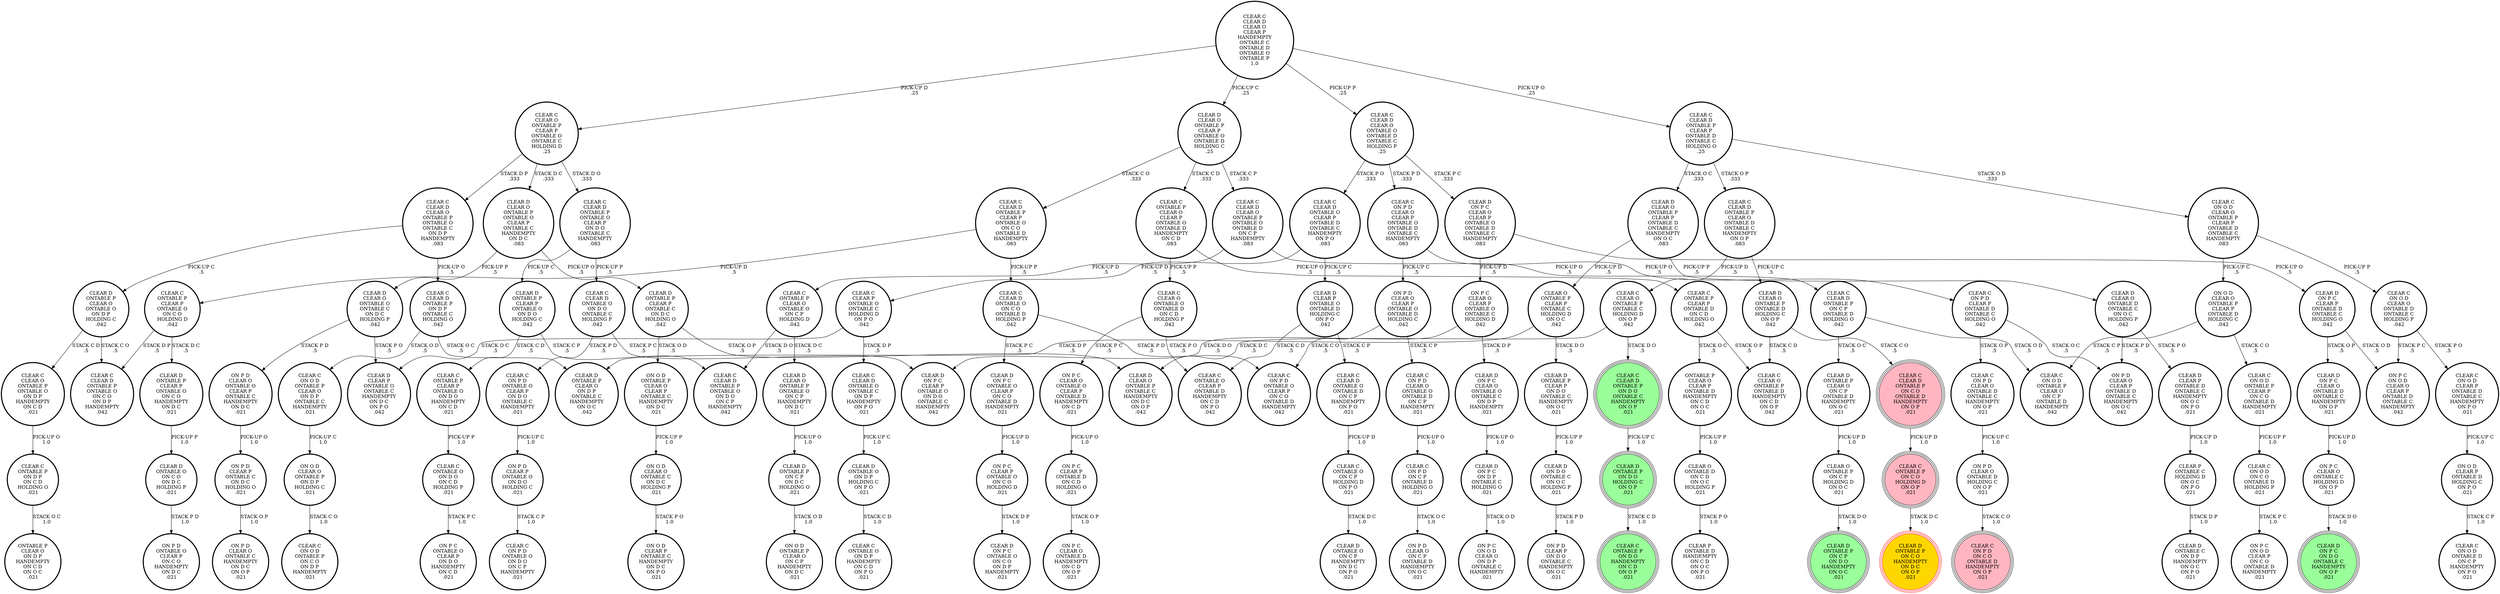 digraph {
"CLEAR C\nONTABLE P\nON D P\nON C D\nHOLDING O\n.021\n" -> "ONTABLE P\nCLEAR O\nON D P\nHANDEMPTY\nON C D\nON O C\n.021\n"[label="STACK O C\n1.0\n"];
"CLEAR O\nONTABLE D\nON C D\nON O C\nHOLDING P\n.021\n" -> "CLEAR P\nONTABLE D\nHANDEMPTY\nON C D\nON O C\nON P O\n.021\n"[label="STACK P O\n1.0\n"];
"CLEAR D\nONTABLE O\nON C O\nON D C\nHOLDING P\n.021\n" -> "ON P D\nONTABLE O\nCLEAR P\nON C O\nHANDEMPTY\nON D C\n.021\n"[label="STACK P D\n1.0\n"];
"CLEAR D\nONTABLE P\nCLEAR P\nONTABLE O\nON C O\nHANDEMPTY\nON D C\n.021\n" -> "CLEAR D\nONTABLE O\nON C O\nON D C\nHOLDING P\n.021\n"[label="PICK-UP P\n1.0\n"];
"CLEAR D\nONTABLE P\nON D O\nHOLDING C\nON O P\n.021\n" -> "CLEAR C\nONTABLE P\nON D O\nHANDEMPTY\nON C D\nON O P\n.021\n"[label="STACK C D\n1.0\n"];
"CLEAR D\nON D O\nONTABLE C\nON O C\nHOLDING P\n.021\n" -> "ON P D\nCLEAR P\nON D O\nONTABLE C\nHANDEMPTY\nON O C\n.021\n"[label="STACK P D\n1.0\n"];
"CLEAR C\nCLEAR D\nONTABLE P\nONTABLE O\nCLEAR P\nON D O\nONTABLE C\nHANDEMPTY\n.083\n" -> "CLEAR C\nCLEAR D\nONTABLE O\nON D O\nONTABLE C\nHOLDING P\n.042\n"[label="PICK-UP P\n.5\n"];
"CLEAR C\nCLEAR D\nONTABLE P\nONTABLE O\nCLEAR P\nON D O\nONTABLE C\nHANDEMPTY\n.083\n" -> "CLEAR D\nONTABLE P\nCLEAR P\nONTABLE O\nON D O\nHOLDING C\n.042\n"[label="PICK-UP C\n.5\n"];
"CLEAR C\nCLEAR D\nCLEAR O\nONTABLE P\nONTABLE O\nONTABLE C\nON D P\nHANDEMPTY\n.083\n" -> "CLEAR C\nCLEAR D\nONTABLE P\nON D P\nONTABLE C\nHOLDING O\n.042\n"[label="PICK-UP O\n.5\n"];
"CLEAR C\nCLEAR D\nCLEAR O\nONTABLE P\nONTABLE O\nONTABLE C\nON D P\nHANDEMPTY\n.083\n" -> "CLEAR D\nONTABLE P\nCLEAR O\nONTABLE O\nON D P\nHOLDING C\n.042\n"[label="PICK-UP C\n.5\n"];
"CLEAR O\nONTABLE P\nCLEAR P\nONTABLE C\nHOLDING D\nON O C\n.042\n" -> "CLEAR D\nONTABLE P\nCLEAR O\nON D P\nONTABLE C\nHANDEMPTY\nON O C\n.042\n"[label="STACK D P\n.5\n"];
"CLEAR O\nONTABLE P\nCLEAR P\nONTABLE C\nHOLDING D\nON O C\n.042\n" -> "CLEAR D\nONTABLE P\nCLEAR P\nON D O\nONTABLE C\nHANDEMPTY\nON O C\n.021\n"[label="STACK D O\n.5\n"];
"CLEAR C\nCLEAR D\nONTABLE P\nCLEAR O\nONTABLE D\nONTABLE C\nHANDEMPTY\nON O P\n.083\n" -> "CLEAR C\nCLEAR O\nONTABLE P\nONTABLE C\nHOLDING D\nON O P\n.042\n"[label="PICK-UP D\n.5\n"];
"CLEAR C\nCLEAR D\nONTABLE P\nCLEAR O\nONTABLE D\nONTABLE C\nHANDEMPTY\nON O P\n.083\n" -> "CLEAR D\nCLEAR O\nONTABLE P\nONTABLE D\nHOLDING C\nON O P\n.042\n"[label="PICK-UP C\n.5\n"];
"CLEAR C\nCLEAR D\nONTABLE O\nONTABLE C\nON D P\nHANDEMPTY\nON P O\n.021\n" -> "CLEAR D\nONTABLE O\nON D P\nHOLDING C\nON P O\n.021\n"[label="PICK-UP C\n1.0\n"];
"CLEAR C\nONTABLE O\nON C P\nHOLDING D\nON P O\n.021\n" -> "CLEAR D\nONTABLE O\nON C P\nHANDEMPTY\nON D C\nON P O\n.021\n"[label="STACK D C\n1.0\n"];
"CLEAR C\nCLEAR D\nCLEAR O\nONTABLE P\nONTABLE O\nONTABLE D\nON C P\nHANDEMPTY\n.083\n" -> "CLEAR C\nCLEAR D\nONTABLE P\nON C P\nONTABLE D\nHOLDING O\n.042\n"[label="PICK-UP O\n.5\n"];
"CLEAR C\nCLEAR D\nCLEAR O\nONTABLE P\nONTABLE O\nONTABLE D\nON C P\nHANDEMPTY\n.083\n" -> "CLEAR C\nONTABLE P\nCLEAR O\nONTABLE O\nON C P\nHOLDING D\n.042\n"[label="PICK-UP D\n.5\n"];
"CLEAR D\nCLEAR O\nONTABLE P\nCLEAR P\nONTABLE D\nONTABLE C\nHANDEMPTY\nON O C\n.083\n" -> "CLEAR D\nCLEAR O\nONTABLE D\nONTABLE C\nON O C\nHOLDING P\n.042\n"[label="PICK-UP P\n.5\n"];
"CLEAR D\nCLEAR O\nONTABLE P\nCLEAR P\nONTABLE D\nONTABLE C\nHANDEMPTY\nON O C\n.083\n" -> "CLEAR O\nONTABLE P\nCLEAR P\nONTABLE C\nHOLDING D\nON O C\n.042\n"[label="PICK-UP D\n.5\n"];
"CLEAR C\nON O D\nCLEAR P\nONTABLE D\nONTABLE C\nHANDEMPTY\nON P O\n.021\n" -> "ON O D\nCLEAR P\nONTABLE D\nHOLDING C\nON P O\n.021\n"[label="PICK-UP C\n1.0\n"];
"CLEAR D\nCLEAR O\nONTABLE P\nCLEAR P\nONTABLE O\nONTABLE D\nHOLDING C\n.25\n" -> "CLEAR C\nONTABLE P\nCLEAR O\nCLEAR P\nONTABLE O\nONTABLE D\nHANDEMPTY\nON C D\n.083\n"[label="STACK C D\n.333\n"];
"CLEAR D\nCLEAR O\nONTABLE P\nCLEAR P\nONTABLE O\nONTABLE D\nHOLDING C\n.25\n" -> "CLEAR C\nCLEAR D\nCLEAR O\nONTABLE P\nONTABLE O\nONTABLE D\nON C P\nHANDEMPTY\n.083\n"[label="STACK C P\n.333\n"];
"CLEAR D\nCLEAR O\nONTABLE P\nCLEAR P\nONTABLE O\nONTABLE D\nHOLDING C\n.25\n" -> "CLEAR C\nCLEAR D\nONTABLE P\nCLEAR P\nONTABLE O\nON C O\nONTABLE D\nHANDEMPTY\n.083\n"[label="STACK C O\n.333\n"];
"CLEAR C\nCLEAR O\nONTABLE P\nONTABLE O\nON D P\nHANDEMPTY\nON C D\n.021\n" -> "CLEAR C\nONTABLE P\nON D P\nON C D\nHOLDING O\n.021\n"[label="PICK-UP O\n1.0\n"];
"CLEAR C\nCLEAR D\nONTABLE P\nON C P\nONTABLE D\nHOLDING O\n.042\n" -> "CLEAR D\nONTABLE P\nCLEAR O\nON C P\nONTABLE D\nHANDEMPTY\nON O C\n.021\n"[label="STACK O C\n.5\n"];
"CLEAR C\nCLEAR D\nONTABLE P\nON C P\nONTABLE D\nHOLDING O\n.042\n" -> "CLEAR C\nON O D\nONTABLE P\nCLEAR O\nON C P\nONTABLE D\nHANDEMPTY\n.042\n"[label="STACK O D\n.5\n"];
"ON P C\nCLEAR P\nONTABLE D\nON C D\nHOLDING O\n.021\n" -> "ON P C\nCLEAR O\nONTABLE D\nHANDEMPTY\nON C D\nON O P\n.021\n"[label="STACK O P\n1.0\n"];
"ON P D\nCLEAR P\nONTABLE O\nON D O\nHOLDING C\n.021\n" -> "CLEAR C\nON P D\nONTABLE O\nON D O\nON C P\nHANDEMPTY\n.021\n"[label="STACK C P\n1.0\n"];
"CLEAR C\nCLEAR O\nONTABLE O\nONTABLE D\nON C D\nHOLDING P\n.042\n" -> "CLEAR C\nONTABLE O\nCLEAR P\nONTABLE D\nHANDEMPTY\nON C D\nON P O\n.042\n"[label="STACK P O\n.5\n"];
"CLEAR C\nCLEAR O\nONTABLE O\nONTABLE D\nON C D\nHOLDING P\n.042\n" -> "ON P C\nCLEAR O\nONTABLE O\nCLEAR P\nONTABLE D\nHANDEMPTY\nON C D\n.021\n"[label="STACK P C\n.5\n"];
"CLEAR C\nCLEAR D\nONTABLE P\nON C O\nONTABLE D\nHANDEMPTY\nON O P\n.021\n" -> "CLEAR C\nONTABLE P\nON C O\nHOLDING D\nON O P\n.021\n"[label="PICK-UP D\n1.0\n"];
"CLEAR C\nCLEAR D\nCLEAR O\nCLEAR P\nHANDEMPTY\nONTABLE C\nONTABLE D\nONTABLE O\nONTABLE P\n1.0\n" -> "CLEAR D\nCLEAR O\nONTABLE P\nCLEAR P\nONTABLE O\nONTABLE D\nHOLDING C\n.25\n"[label="PICK-UP C\n.25\n"];
"CLEAR C\nCLEAR D\nCLEAR O\nCLEAR P\nHANDEMPTY\nONTABLE C\nONTABLE D\nONTABLE O\nONTABLE P\n1.0\n" -> "CLEAR C\nCLEAR D\nCLEAR O\nONTABLE O\nONTABLE D\nONTABLE C\nHOLDING P\n.25\n"[label="PICK-UP P\n.25\n"];
"CLEAR C\nCLEAR D\nCLEAR O\nCLEAR P\nHANDEMPTY\nONTABLE C\nONTABLE D\nONTABLE O\nONTABLE P\n1.0\n" -> "CLEAR C\nCLEAR D\nONTABLE P\nCLEAR P\nONTABLE D\nONTABLE C\nHOLDING O\n.25\n"[label="PICK-UP O\n.25\n"];
"CLEAR C\nCLEAR D\nCLEAR O\nCLEAR P\nHANDEMPTY\nONTABLE C\nONTABLE D\nONTABLE O\nONTABLE P\n1.0\n" -> "CLEAR C\nCLEAR O\nONTABLE P\nCLEAR P\nONTABLE O\nONTABLE C\nHOLDING D\n.25\n"[label="PICK-UP D\n.25\n"];
"ONTABLE P\nCLEAR O\nCLEAR P\nONTABLE D\nHANDEMPTY\nON C D\nON O C\n.021\n" -> "CLEAR O\nONTABLE D\nON C D\nON O C\nHOLDING P\n.021\n"[label="PICK-UP P\n1.0\n"];
"CLEAR C\nON P D\nON C P\nONTABLE D\nHOLDING O\n.021\n" -> "ON P D\nCLEAR O\nON C P\nONTABLE D\nHANDEMPTY\nON O C\n.021\n"[label="STACK O C\n1.0\n"];
"ON P C\nCLEAR O\nCLEAR P\nONTABLE O\nONTABLE C\nHOLDING D\n.042\n" -> "CLEAR D\nON P C\nCLEAR O\nONTABLE O\nONTABLE C\nON D P\nHANDEMPTY\n.021\n"[label="STACK D P\n.5\n"];
"ON P C\nCLEAR O\nCLEAR P\nONTABLE O\nONTABLE C\nHOLDING D\n.042\n" -> "CLEAR D\nON P C\nCLEAR P\nONTABLE O\nON D O\nONTABLE C\nHANDEMPTY\n.042\n"[label="STACK D O\n.5\n"];
"CLEAR C\nCLEAR O\nONTABLE P\nONTABLE C\nHOLDING D\nON O P\n.042\n" -> "CLEAR D\nCLEAR O\nONTABLE P\nONTABLE C\nHANDEMPTY\nON D C\nON O P\n.042\n"[label="STACK D C\n.5\n"];
"CLEAR C\nCLEAR O\nONTABLE P\nONTABLE C\nHOLDING D\nON O P\n.042\n" -> "CLEAR C\nCLEAR D\nONTABLE P\nON D O\nONTABLE C\nHANDEMPTY\nON O P\n.021\n"[label="STACK D O\n.5\n"];
"CLEAR C\nCLEAR P\nONTABLE O\nONTABLE C\nHOLDING D\nON P O\n.042\n" -> "CLEAR D\nCLEAR P\nONTABLE O\nONTABLE C\nHANDEMPTY\nON D C\nON P O\n.042\n"[label="STACK D C\n.5\n"];
"CLEAR C\nCLEAR P\nONTABLE O\nONTABLE C\nHOLDING D\nON P O\n.042\n" -> "CLEAR C\nCLEAR D\nONTABLE O\nONTABLE C\nON D P\nHANDEMPTY\nON P O\n.021\n"[label="STACK D P\n.5\n"];
"CLEAR D\nON P C\nCLEAR O\nONTABLE O\nONTABLE C\nON D P\nHANDEMPTY\n.021\n" -> "CLEAR D\nON P C\nON D P\nONTABLE C\nHOLDING O\n.021\n"[label="PICK-UP O\n1.0\n"];
"CLEAR D\nON P C\nCLEAR O\nONTABLE D\nONTABLE C\nHANDEMPTY\nON O P\n.021\n" -> "ON P C\nCLEAR O\nONTABLE C\nHOLDING D\nON O P\n.021\n"[label="PICK-UP D\n1.0\n"];
"CLEAR D\nCLEAR O\nONTABLE D\nONTABLE C\nON O C\nHOLDING P\n.042\n" -> "ON P D\nCLEAR O\nCLEAR P\nONTABLE D\nONTABLE C\nHANDEMPTY\nON O C\n.042\n"[label="STACK P D\n.5\n"];
"CLEAR D\nCLEAR O\nONTABLE D\nONTABLE C\nON O C\nHOLDING P\n.042\n" -> "CLEAR D\nCLEAR P\nONTABLE D\nONTABLE C\nHANDEMPTY\nON O C\nON P O\n.021\n"[label="STACK P O\n.5\n"];
"CLEAR D\nCLEAR O\nONTABLE O\nONTABLE C\nON D C\nHOLDING P\n.042\n" -> "ON P D\nCLEAR O\nONTABLE O\nCLEAR P\nONTABLE C\nHANDEMPTY\nON D C\n.021\n"[label="STACK P D\n.5\n"];
"CLEAR D\nCLEAR O\nONTABLE O\nONTABLE C\nON D C\nHOLDING P\n.042\n" -> "CLEAR D\nCLEAR P\nONTABLE O\nONTABLE C\nHANDEMPTY\nON D C\nON P O\n.042\n"[label="STACK P O\n.5\n"];
"CLEAR D\nON P C\nCLEAR O\nCLEAR P\nONTABLE O\nONTABLE D\nONTABLE C\nHANDEMPTY\n.083\n" -> "ON P C\nCLEAR O\nCLEAR P\nONTABLE O\nONTABLE C\nHOLDING D\n.042\n"[label="PICK-UP D\n.5\n"];
"CLEAR D\nON P C\nCLEAR O\nCLEAR P\nONTABLE O\nONTABLE D\nONTABLE C\nHANDEMPTY\n.083\n" -> "CLEAR D\nON P C\nCLEAR P\nONTABLE D\nONTABLE C\nHOLDING O\n.042\n"[label="PICK-UP O\n.5\n"];
"CLEAR C\nCLEAR D\nONTABLE P\nON D P\nONTABLE C\nHOLDING O\n.042\n" -> "CLEAR C\nON O D\nONTABLE P\nCLEAR O\nON D P\nONTABLE C\nHANDEMPTY\n.021\n"[label="STACK O D\n.5\n"];
"CLEAR C\nCLEAR D\nONTABLE P\nON D P\nONTABLE C\nHOLDING O\n.042\n" -> "CLEAR D\nONTABLE P\nCLEAR O\nON D P\nONTABLE C\nHANDEMPTY\nON O C\n.042\n"[label="STACK O C\n.5\n"];
"CLEAR C\nON O D\nCLEAR O\nONTABLE P\nCLEAR P\nONTABLE D\nONTABLE C\nHANDEMPTY\n.083\n" -> "ON O D\nCLEAR O\nONTABLE P\nCLEAR P\nONTABLE D\nHOLDING C\n.042\n"[label="PICK-UP C\n.5\n"];
"CLEAR C\nON O D\nCLEAR O\nONTABLE P\nCLEAR P\nONTABLE D\nONTABLE C\nHANDEMPTY\n.083\n" -> "CLEAR C\nON O D\nCLEAR O\nONTABLE D\nONTABLE C\nHOLDING P\n.042\n"[label="PICK-UP P\n.5\n"];
"CLEAR C\nON O D\nON C O\nONTABLE D\nHOLDING P\n.021\n" -> "ON P C\nON O D\nCLEAR P\nON C O\nONTABLE D\nHANDEMPTY\n.021\n"[label="STACK P C\n1.0\n"];
"ON P D\nCLEAR O\nONTABLE O\nCLEAR P\nONTABLE C\nHANDEMPTY\nON D C\n.021\n" -> "ON P D\nCLEAR P\nONTABLE C\nON D C\nHOLDING O\n.021\n"[label="PICK-UP O\n1.0\n"];
"CLEAR D\nONTABLE P\nCLEAR P\nONTABLE C\nON D C\nHOLDING O\n.042\n" -> "ON O D\nONTABLE P\nCLEAR O\nCLEAR P\nONTABLE C\nHANDEMPTY\nON D C\n.021\n"[label="STACK O D\n.5\n"];
"CLEAR D\nONTABLE P\nCLEAR P\nONTABLE C\nON D C\nHOLDING O\n.042\n" -> "CLEAR D\nCLEAR O\nONTABLE P\nONTABLE C\nHANDEMPTY\nON D C\nON O P\n.042\n"[label="STACK O P\n.5\n"];
"CLEAR C\nCLEAR D\nONTABLE O\nCLEAR P\nONTABLE D\nONTABLE C\nHANDEMPTY\nON P O\n.083\n" -> "CLEAR C\nCLEAR P\nONTABLE O\nONTABLE C\nHOLDING D\nON P O\n.042\n"[label="PICK-UP D\n.5\n"];
"CLEAR C\nCLEAR D\nONTABLE O\nCLEAR P\nONTABLE D\nONTABLE C\nHANDEMPTY\nON P O\n.083\n" -> "CLEAR D\nCLEAR P\nONTABLE O\nONTABLE D\nHOLDING C\nON P O\n.042\n"[label="PICK-UP C\n.5\n"];
"CLEAR D\nONTABLE P\nCLEAR P\nON D O\nONTABLE C\nHANDEMPTY\nON O C\n.021\n" -> "CLEAR D\nON D O\nONTABLE C\nON O C\nHOLDING P\n.021\n"[label="PICK-UP P\n1.0\n"];
"CLEAR D\nONTABLE P\nCLEAR P\nONTABLE O\nON D O\nHOLDING C\n.042\n" -> "CLEAR C\nONTABLE P\nCLEAR P\nONTABLE O\nON D O\nHANDEMPTY\nON C D\n.021\n"[label="STACK C D\n.5\n"];
"CLEAR D\nONTABLE P\nCLEAR P\nONTABLE O\nON D O\nHOLDING C\n.042\n" -> "CLEAR C\nCLEAR D\nONTABLE P\nONTABLE O\nON D O\nON C P\nHANDEMPTY\n.042\n"[label="STACK C P\n.5\n"];
"ON P C\nCLEAR P\nONTABLE O\nON C O\nHOLDING D\n.021\n" -> "CLEAR D\nON P C\nONTABLE O\nON C O\nON D P\nHANDEMPTY\n.021\n"[label="STACK D P\n1.0\n"];
"CLEAR C\nON O D\nONTABLE P\nCLEAR P\nON C O\nONTABLE D\nHANDEMPTY\n.021\n" -> "CLEAR C\nON O D\nON C O\nONTABLE D\nHOLDING P\n.021\n"[label="PICK-UP P\n1.0\n"];
"CLEAR D\nONTABLE P\nON C P\nON D C\nHOLDING O\n.021\n" -> "ON O D\nONTABLE P\nCLEAR O\nON C P\nHANDEMPTY\nON D C\n.021\n"[label="STACK O D\n1.0\n"];
"CLEAR C\nCLEAR D\nONTABLE P\nON D O\nONTABLE C\nHANDEMPTY\nON O P\n.021\n" -> "CLEAR D\nONTABLE P\nON D O\nHOLDING C\nON O P\n.021\n"[label="PICK-UP C\n1.0\n"];
"CLEAR C\nONTABLE P\nON C O\nHOLDING D\nON O P\n.021\n" -> "CLEAR D\nONTABLE P\nON C O\nHANDEMPTY\nON D C\nON O P\n.021\n"[label="STACK D C\n1.0\n"];
"CLEAR D\nONTABLE O\nON D P\nHOLDING C\nON P O\n.021\n" -> "CLEAR C\nONTABLE O\nON D P\nHANDEMPTY\nON C D\nON P O\n.021\n"[label="STACK C D\n1.0\n"];
"ON P D\nCLEAR O\nCLEAR P\nONTABLE O\nONTABLE D\nHOLDING C\n.042\n" -> "CLEAR C\nON P D\nCLEAR O\nONTABLE O\nONTABLE D\nON C P\nHANDEMPTY\n.021\n"[label="STACK C P\n.5\n"];
"ON P D\nCLEAR O\nCLEAR P\nONTABLE O\nONTABLE D\nHOLDING C\n.042\n" -> "CLEAR C\nON P D\nONTABLE O\nCLEAR P\nON C O\nONTABLE D\nHANDEMPTY\n.042\n"[label="STACK C O\n.5\n"];
"CLEAR C\nCLEAR O\nONTABLE P\nCLEAR P\nONTABLE O\nONTABLE C\nHOLDING D\n.25\n" -> "CLEAR C\nCLEAR D\nCLEAR O\nONTABLE P\nONTABLE O\nONTABLE C\nON D P\nHANDEMPTY\n.083\n"[label="STACK D P\n.333\n"];
"CLEAR C\nCLEAR O\nONTABLE P\nCLEAR P\nONTABLE O\nONTABLE C\nHOLDING D\n.25\n" -> "CLEAR C\nCLEAR D\nONTABLE P\nONTABLE O\nCLEAR P\nON D O\nONTABLE C\nHANDEMPTY\n.083\n"[label="STACK D O\n.333\n"];
"CLEAR C\nCLEAR O\nONTABLE P\nCLEAR P\nONTABLE O\nONTABLE C\nHOLDING D\n.25\n" -> "CLEAR D\nCLEAR O\nONTABLE P\nONTABLE O\nCLEAR P\nONTABLE C\nHANDEMPTY\nON D C\n.083\n"[label="STACK D C\n.333\n"];
"CLEAR P\nONTABLE C\nHOLDING D\nON O C\nON P O\n.021\n" -> "CLEAR D\nONTABLE C\nON D P\nHANDEMPTY\nON O C\nON P O\n.021\n"[label="STACK D P\n1.0\n"];
"CLEAR C\nON P D\nCLEAR O\nCLEAR P\nONTABLE O\nONTABLE D\nONTABLE C\nHANDEMPTY\n.083\n" -> "CLEAR C\nON P D\nCLEAR P\nONTABLE D\nONTABLE C\nHOLDING O\n.042\n"[label="PICK-UP O\n.5\n"];
"CLEAR C\nON P D\nCLEAR O\nCLEAR P\nONTABLE O\nONTABLE D\nONTABLE C\nHANDEMPTY\n.083\n" -> "ON P D\nCLEAR O\nCLEAR P\nONTABLE O\nONTABLE D\nHOLDING C\n.042\n"[label="PICK-UP C\n.5\n"];
"CLEAR C\nCLEAR D\nONTABLE O\nON D O\nONTABLE C\nHOLDING P\n.042\n" -> "CLEAR C\nON P D\nONTABLE O\nCLEAR P\nON D O\nONTABLE C\nHANDEMPTY\n.021\n"[label="STACK P D\n.5\n"];
"CLEAR C\nCLEAR D\nONTABLE O\nON D O\nONTABLE C\nHOLDING P\n.042\n" -> "CLEAR D\nON P C\nCLEAR P\nONTABLE O\nON D O\nONTABLE C\nHANDEMPTY\n.042\n"[label="STACK P C\n.5\n"];
"CLEAR D\nONTABLE P\nCLEAR O\nONTABLE O\nON D P\nHOLDING C\n.042\n" -> "CLEAR C\nCLEAR O\nONTABLE P\nONTABLE O\nON D P\nHANDEMPTY\nON C D\n.021\n"[label="STACK C D\n.5\n"];
"CLEAR D\nONTABLE P\nCLEAR O\nONTABLE O\nON D P\nHOLDING C\n.042\n" -> "CLEAR C\nCLEAR D\nONTABLE P\nONTABLE O\nON C O\nON D P\nHANDEMPTY\n.042\n"[label="STACK C O\n.5\n"];
"ON O D\nONTABLE P\nCLEAR O\nCLEAR P\nONTABLE C\nHANDEMPTY\nON D C\n.021\n" -> "ON O D\nCLEAR O\nONTABLE C\nON D C\nHOLDING P\n.021\n"[label="PICK-UP P\n1.0\n"];
"CLEAR C\nON P D\nCLEAR O\nONTABLE O\nONTABLE D\nON C P\nHANDEMPTY\n.021\n" -> "CLEAR C\nON P D\nON C P\nONTABLE D\nHOLDING O\n.021\n"[label="PICK-UP O\n1.0\n"];
"CLEAR C\nONTABLE P\nCLEAR O\nCLEAR P\nONTABLE O\nONTABLE D\nHANDEMPTY\nON C D\n.083\n" -> "CLEAR C\nCLEAR O\nONTABLE O\nONTABLE D\nON C D\nHOLDING P\n.042\n"[label="PICK-UP P\n.5\n"];
"CLEAR C\nONTABLE P\nCLEAR O\nCLEAR P\nONTABLE O\nONTABLE D\nHANDEMPTY\nON C D\n.083\n" -> "CLEAR C\nONTABLE P\nCLEAR P\nONTABLE D\nON C D\nHOLDING O\n.042\n"[label="PICK-UP O\n.5\n"];
"ON O D\nCLEAR P\nONTABLE D\nHOLDING C\nON P O\n.021\n" -> "CLEAR C\nON O D\nONTABLE D\nON C P\nHANDEMPTY\nON P O\n.021\n"[label="STACK C P\n1.0\n"];
"CLEAR D\nON P C\nCLEAR P\nONTABLE D\nONTABLE C\nHOLDING O\n.042\n" -> "ON P C\nON O D\nCLEAR O\nCLEAR P\nONTABLE D\nONTABLE C\nHANDEMPTY\n.042\n"[label="STACK O D\n.5\n"];
"CLEAR D\nON P C\nCLEAR P\nONTABLE D\nONTABLE C\nHOLDING O\n.042\n" -> "CLEAR D\nON P C\nCLEAR O\nONTABLE D\nONTABLE C\nHANDEMPTY\nON O P\n.021\n"[label="STACK O P\n.5\n"];
"CLEAR C\nONTABLE P\nCLEAR P\nONTABLE O\nON C O\nHOLDING D\n.042\n" -> "CLEAR C\nCLEAR D\nONTABLE P\nONTABLE O\nON C O\nON D P\nHANDEMPTY\n.042\n"[label="STACK D P\n.5\n"];
"CLEAR C\nONTABLE P\nCLEAR P\nONTABLE O\nON C O\nHOLDING D\n.042\n" -> "CLEAR D\nONTABLE P\nCLEAR P\nONTABLE O\nON C O\nHANDEMPTY\nON D C\n.021\n"[label="STACK D C\n.5\n"];
"ON O D\nCLEAR O\nONTABLE P\nCLEAR P\nONTABLE D\nHOLDING C\n.042\n" -> "CLEAR C\nON O D\nONTABLE P\nCLEAR O\nON C P\nONTABLE D\nHANDEMPTY\n.042\n"[label="STACK C P\n.5\n"];
"ON O D\nCLEAR O\nONTABLE P\nCLEAR P\nONTABLE D\nHOLDING C\n.042\n" -> "CLEAR C\nON O D\nONTABLE P\nCLEAR P\nON C O\nONTABLE D\nHANDEMPTY\n.021\n"[label="STACK C O\n.5\n"];
"CLEAR C\nCLEAR D\nONTABLE O\nONTABLE D\nON C P\nHANDEMPTY\nON P O\n.021\n" -> "CLEAR C\nONTABLE O\nON C P\nHOLDING D\nON P O\n.021\n"[label="PICK-UP D\n1.0\n"];
"CLEAR C\nONTABLE P\nCLEAR P\nONTABLE D\nON C D\nHOLDING O\n.042\n" -> "ONTABLE P\nCLEAR O\nCLEAR P\nONTABLE D\nHANDEMPTY\nON C D\nON O C\n.021\n"[label="STACK O C\n.5\n"];
"CLEAR C\nONTABLE P\nCLEAR P\nONTABLE D\nON C D\nHOLDING O\n.042\n" -> "CLEAR C\nCLEAR O\nONTABLE P\nONTABLE D\nHANDEMPTY\nON C D\nON O P\n.042\n"[label="STACK O P\n.5\n"];
"CLEAR D\nCLEAR O\nONTABLE P\nONTABLE O\nON C P\nHANDEMPTY\nON D C\n.021\n" -> "CLEAR D\nONTABLE P\nON C P\nON D C\nHOLDING O\n.021\n"[label="PICK-UP O\n1.0\n"];
"CLEAR D\nCLEAR P\nONTABLE D\nONTABLE C\nHANDEMPTY\nON O C\nON P O\n.021\n" -> "CLEAR P\nONTABLE C\nHOLDING D\nON O C\nON P O\n.021\n"[label="PICK-UP D\n1.0\n"];
"CLEAR O\nONTABLE P\nON C P\nHOLDING D\nON O C\n.021\n" -> "CLEAR D\nONTABLE P\nON C P\nON D O\nHANDEMPTY\nON O C\n.021\n"[label="STACK D O\n1.0\n"];
"ON P C\nCLEAR O\nONTABLE C\nHOLDING D\nON O P\n.021\n" -> "CLEAR D\nON P C\nON D O\nONTABLE C\nHANDEMPTY\nON O P\n.021\n"[label="STACK D O\n1.0\n"];
"CLEAR C\nCLEAR D\nONTABLE P\nCLEAR P\nONTABLE O\nON C O\nONTABLE D\nHANDEMPTY\n.083\n" -> "CLEAR C\nCLEAR D\nONTABLE O\nON C O\nONTABLE D\nHOLDING P\n.042\n"[label="PICK-UP P\n.5\n"];
"CLEAR C\nCLEAR D\nONTABLE P\nCLEAR P\nONTABLE O\nON C O\nONTABLE D\nHANDEMPTY\n.083\n" -> "CLEAR C\nONTABLE P\nCLEAR P\nONTABLE O\nON C O\nHOLDING D\n.042\n"[label="PICK-UP D\n.5\n"];
"ON P D\nCLEAR O\nONTABLE D\nHOLDING C\nON O P\n.021\n" -> "CLEAR C\nON P D\nON C O\nONTABLE D\nHANDEMPTY\nON O P\n.021\n"[label="STACK C O\n1.0\n"];
"CLEAR C\nONTABLE P\nCLEAR O\nONTABLE O\nON C P\nHOLDING D\n.042\n" -> "CLEAR C\nCLEAR D\nONTABLE P\nONTABLE O\nON D O\nON C P\nHANDEMPTY\n.042\n"[label="STACK D O\n.5\n"];
"CLEAR C\nONTABLE P\nCLEAR O\nONTABLE O\nON C P\nHOLDING D\n.042\n" -> "CLEAR D\nCLEAR O\nONTABLE P\nONTABLE O\nON C P\nHANDEMPTY\nON D C\n.021\n"[label="STACK D C\n.5\n"];
"CLEAR C\nONTABLE O\nON D O\nON C D\nHOLDING P\n.021\n" -> "ON P C\nONTABLE O\nCLEAR P\nON D O\nHANDEMPTY\nON C D\n.021\n"[label="STACK P C\n1.0\n"];
"CLEAR D\nONTABLE P\nCLEAR O\nON C P\nONTABLE D\nHANDEMPTY\nON O C\n.021\n" -> "CLEAR O\nONTABLE P\nON C P\nHOLDING D\nON O C\n.021\n"[label="PICK-UP D\n1.0\n"];
"CLEAR C\nCLEAR D\nCLEAR O\nONTABLE O\nONTABLE D\nONTABLE C\nHOLDING P\n.25\n" -> "CLEAR C\nON P D\nCLEAR O\nCLEAR P\nONTABLE O\nONTABLE D\nONTABLE C\nHANDEMPTY\n.083\n"[label="STACK P D\n.333\n"];
"CLEAR C\nCLEAR D\nCLEAR O\nONTABLE O\nONTABLE D\nONTABLE C\nHOLDING P\n.25\n" -> "CLEAR D\nON P C\nCLEAR O\nCLEAR P\nONTABLE O\nONTABLE D\nONTABLE C\nHANDEMPTY\n.083\n"[label="STACK P C\n.333\n"];
"CLEAR C\nCLEAR D\nCLEAR O\nONTABLE O\nONTABLE D\nONTABLE C\nHOLDING P\n.25\n" -> "CLEAR C\nCLEAR D\nONTABLE O\nCLEAR P\nONTABLE D\nONTABLE C\nHANDEMPTY\nON P O\n.083\n"[label="STACK P O\n.333\n"];
"CLEAR C\nON O D\nONTABLE P\nCLEAR O\nON D P\nONTABLE C\nHANDEMPTY\n.021\n" -> "ON O D\nCLEAR O\nONTABLE P\nON D P\nHOLDING C\n.021\n"[label="PICK-UP C\n1.0\n"];
"ON O D\nCLEAR O\nONTABLE C\nON D C\nHOLDING P\n.021\n" -> "ON O D\nCLEAR P\nONTABLE C\nHANDEMPTY\nON D C\nON P O\n.021\n"[label="STACK P O\n1.0\n"];
"CLEAR C\nON O D\nCLEAR O\nONTABLE D\nONTABLE C\nHOLDING P\n.042\n" -> "CLEAR C\nON O D\nCLEAR P\nONTABLE D\nONTABLE C\nHANDEMPTY\nON P O\n.021\n"[label="STACK P O\n.5\n"];
"CLEAR C\nON O D\nCLEAR O\nONTABLE D\nONTABLE C\nHOLDING P\n.042\n" -> "ON P C\nON O D\nCLEAR O\nCLEAR P\nONTABLE D\nONTABLE C\nHANDEMPTY\n.042\n"[label="STACK P C\n.5\n"];
"CLEAR C\nONTABLE P\nCLEAR P\nONTABLE O\nON D O\nHANDEMPTY\nON C D\n.021\n" -> "CLEAR C\nONTABLE O\nON D O\nON C D\nHOLDING P\n.021\n"[label="PICK-UP P\n1.0\n"];
"CLEAR C\nON P D\nCLEAR P\nONTABLE D\nONTABLE C\nHOLDING O\n.042\n" -> "ON P D\nCLEAR O\nCLEAR P\nONTABLE D\nONTABLE C\nHANDEMPTY\nON O C\n.042\n"[label="STACK O C\n.5\n"];
"CLEAR C\nON P D\nCLEAR P\nONTABLE D\nONTABLE C\nHOLDING O\n.042\n" -> "CLEAR C\nON P D\nCLEAR O\nONTABLE D\nONTABLE C\nHANDEMPTY\nON O P\n.021\n"[label="STACK O P\n.5\n"];
"ON P D\nCLEAR P\nONTABLE C\nON D C\nHOLDING O\n.021\n" -> "ON P D\nCLEAR O\nONTABLE C\nHANDEMPTY\nON D C\nON O P\n.021\n"[label="STACK O P\n1.0\n"];
"CLEAR C\nON P D\nONTABLE O\nCLEAR P\nON D O\nONTABLE C\nHANDEMPTY\n.021\n" -> "ON P D\nCLEAR P\nONTABLE O\nON D O\nHOLDING C\n.021\n"[label="PICK-UP C\n1.0\n"];
"CLEAR C\nON P D\nCLEAR O\nONTABLE D\nONTABLE C\nHANDEMPTY\nON O P\n.021\n" -> "ON P D\nCLEAR O\nONTABLE D\nHOLDING C\nON O P\n.021\n"[label="PICK-UP C\n1.0\n"];
"CLEAR D\nON P C\nONTABLE O\nCLEAR P\nON C O\nONTABLE D\nHANDEMPTY\n.021\n" -> "ON P C\nCLEAR P\nONTABLE O\nON C O\nHOLDING D\n.021\n"[label="PICK-UP D\n1.0\n"];
"CLEAR D\nON P C\nON D P\nONTABLE C\nHOLDING O\n.021\n" -> "ON P C\nON O D\nCLEAR O\nON D P\nONTABLE C\nHANDEMPTY\n.021\n"[label="STACK O D\n1.0\n"];
"CLEAR C\nCLEAR D\nONTABLE O\nON C O\nONTABLE D\nHOLDING P\n.042\n" -> "CLEAR C\nON P D\nONTABLE O\nCLEAR P\nON C O\nONTABLE D\nHANDEMPTY\n.042\n"[label="STACK P D\n.5\n"];
"CLEAR C\nCLEAR D\nONTABLE O\nON C O\nONTABLE D\nHOLDING P\n.042\n" -> "CLEAR D\nON P C\nONTABLE O\nCLEAR P\nON C O\nONTABLE D\nHANDEMPTY\n.021\n"[label="STACK P C\n.5\n"];
"CLEAR D\nCLEAR O\nONTABLE P\nONTABLE O\nCLEAR P\nONTABLE C\nHANDEMPTY\nON D C\n.083\n" -> "CLEAR D\nCLEAR O\nONTABLE O\nONTABLE C\nON D C\nHOLDING P\n.042\n"[label="PICK-UP P\n.5\n"];
"CLEAR D\nCLEAR O\nONTABLE P\nONTABLE O\nCLEAR P\nONTABLE C\nHANDEMPTY\nON D C\n.083\n" -> "CLEAR D\nONTABLE P\nCLEAR P\nONTABLE C\nON D C\nHOLDING O\n.042\n"[label="PICK-UP O\n.5\n"];
"ON O D\nCLEAR O\nONTABLE P\nON D P\nHOLDING C\n.021\n" -> "CLEAR C\nON O D\nONTABLE P\nON C O\nON D P\nHANDEMPTY\n.021\n"[label="STACK C O\n1.0\n"];
"CLEAR C\nCLEAR D\nONTABLE P\nCLEAR P\nONTABLE D\nONTABLE C\nHOLDING O\n.25\n" -> "CLEAR C\nON O D\nCLEAR O\nONTABLE P\nCLEAR P\nONTABLE D\nONTABLE C\nHANDEMPTY\n.083\n"[label="STACK O D\n.333\n"];
"CLEAR C\nCLEAR D\nONTABLE P\nCLEAR P\nONTABLE D\nONTABLE C\nHOLDING O\n.25\n" -> "CLEAR C\nCLEAR D\nONTABLE P\nCLEAR O\nONTABLE D\nONTABLE C\nHANDEMPTY\nON O P\n.083\n"[label="STACK O P\n.333\n"];
"CLEAR C\nCLEAR D\nONTABLE P\nCLEAR P\nONTABLE D\nONTABLE C\nHOLDING O\n.25\n" -> "CLEAR D\nCLEAR O\nONTABLE P\nCLEAR P\nONTABLE D\nONTABLE C\nHANDEMPTY\nON O C\n.083\n"[label="STACK O C\n.333\n"];
"ON P C\nCLEAR O\nONTABLE O\nCLEAR P\nONTABLE D\nHANDEMPTY\nON C D\n.021\n" -> "ON P C\nCLEAR P\nONTABLE D\nON C D\nHOLDING O\n.021\n"[label="PICK-UP O\n1.0\n"];
"CLEAR D\nCLEAR P\nONTABLE O\nONTABLE D\nHOLDING C\nON P O\n.042\n" -> "CLEAR C\nONTABLE O\nCLEAR P\nONTABLE D\nHANDEMPTY\nON C D\nON P O\n.042\n"[label="STACK C D\n.5\n"];
"CLEAR D\nCLEAR P\nONTABLE O\nONTABLE D\nHOLDING C\nON P O\n.042\n" -> "CLEAR C\nCLEAR D\nONTABLE O\nONTABLE D\nON C P\nHANDEMPTY\nON P O\n.021\n"[label="STACK C P\n.5\n"];
"CLEAR D\nCLEAR O\nONTABLE P\nONTABLE D\nHOLDING C\nON O P\n.042\n" -> "CLEAR C\nCLEAR O\nONTABLE P\nONTABLE D\nHANDEMPTY\nON C D\nON O P\n.042\n"[label="STACK C D\n.5\n"];
"CLEAR D\nCLEAR O\nONTABLE P\nONTABLE D\nHOLDING C\nON O P\n.042\n" -> "CLEAR C\nCLEAR D\nONTABLE P\nON C O\nONTABLE D\nHANDEMPTY\nON O P\n.021\n"[label="STACK C O\n.5\n"];
"ON O D\nCLEAR P\nONTABLE C\nHANDEMPTY\nON D C\nON P O\n.021\n" [shape=circle, penwidth=3];
"CLEAR D\nON P C\nONTABLE O\nON C O\nON D P\nHANDEMPTY\n.021\n" [shape=circle, penwidth=3];
"CLEAR C\nONTABLE O\nCLEAR P\nONTABLE D\nHANDEMPTY\nON C D\nON P O\n.042\n" [shape=circle, penwidth=3];
"CLEAR D\nONTABLE P\nON C O\nHANDEMPTY\nON D C\nON O P\n.021\n" [shape=circle, style=filled color=red, fillcolor=gold, peripheries=3];
"CLEAR C\nON O D\nONTABLE P\nCLEAR O\nON C P\nONTABLE D\nHANDEMPTY\n.042\n" [shape=circle, penwidth=3];
"ON P D\nCLEAR O\nONTABLE C\nHANDEMPTY\nON D C\nON O P\n.021\n" [shape=circle, penwidth=3];
"ON P D\nCLEAR P\nON D O\nONTABLE C\nHANDEMPTY\nON O C\n.021\n" [shape=circle, penwidth=3];
"CLEAR C\nCLEAR D\nONTABLE P\nONTABLE O\nON D O\nON C P\nHANDEMPTY\n.042\n" [shape=circle, penwidth=3];
"CLEAR D\nCLEAR P\nONTABLE O\nONTABLE C\nHANDEMPTY\nON D C\nON P O\n.042\n" [shape=circle, penwidth=3];
"CLEAR C\nON P D\nONTABLE O\nON D O\nON C P\nHANDEMPTY\n.021\n" [shape=circle, penwidth=3];
"CLEAR D\nON P C\nCLEAR P\nONTABLE O\nON D O\nONTABLE C\nHANDEMPTY\n.042\n" [shape=circle, penwidth=3];
"CLEAR C\nON P D\nONTABLE O\nCLEAR P\nON C O\nONTABLE D\nHANDEMPTY\n.042\n" [shape=circle, penwidth=3];
"CLEAR C\nONTABLE P\nON D O\nHANDEMPTY\nON C D\nON O P\n.021\n" [shape=circle, style=filled, fillcolor=palegreen1, peripheries=3];
"ON P C\nCLEAR O\nONTABLE D\nHANDEMPTY\nON C D\nON O P\n.021\n" [shape=circle, penwidth=3];
"ON P C\nON O D\nCLEAR P\nON C O\nONTABLE D\nHANDEMPTY\n.021\n" [shape=circle, penwidth=3];
"CLEAR P\nONTABLE D\nHANDEMPTY\nON C D\nON O C\nON P O\n.021\n" [shape=circle, penwidth=3];
"ON P C\nON O D\nCLEAR O\nCLEAR P\nONTABLE D\nONTABLE C\nHANDEMPTY\n.042\n" [shape=circle, penwidth=3];
"CLEAR D\nCLEAR O\nONTABLE P\nONTABLE C\nHANDEMPTY\nON D C\nON O P\n.042\n" [shape=circle, penwidth=3];
"CLEAR D\nONTABLE O\nON C P\nHANDEMPTY\nON D C\nON P O\n.021\n" [shape=circle, penwidth=3];
"ONTABLE P\nCLEAR O\nON D P\nHANDEMPTY\nON C D\nON O C\n.021\n" [shape=circle, penwidth=3];
"CLEAR D\nONTABLE P\nON C P\nON D O\nHANDEMPTY\nON O C\n.021\n" [shape=circle, style=filled, fillcolor=palegreen1, peripheries=3];
"ON P D\nCLEAR O\nCLEAR P\nONTABLE D\nONTABLE C\nHANDEMPTY\nON O C\n.042\n" [shape=circle, penwidth=3];
"CLEAR D\nONTABLE C\nON D P\nHANDEMPTY\nON O C\nON P O\n.021\n" [shape=circle, penwidth=3];
"ON P C\nON O D\nCLEAR O\nON D P\nONTABLE C\nHANDEMPTY\n.021\n" [shape=circle, penwidth=3];
"ON O D\nONTABLE P\nCLEAR O\nON C P\nHANDEMPTY\nON D C\n.021\n" [shape=circle, penwidth=3];
"CLEAR D\nON P C\nON D O\nONTABLE C\nHANDEMPTY\nON O P\n.021\n" [shape=circle, style=filled, fillcolor=palegreen1, peripheries=3];
"CLEAR D\nONTABLE P\nCLEAR O\nON D P\nONTABLE C\nHANDEMPTY\nON O C\n.042\n" [shape=circle, penwidth=3];
"CLEAR C\nON O D\nONTABLE P\nON C O\nON D P\nHANDEMPTY\n.021\n" [shape=circle, penwidth=3];
"CLEAR C\nCLEAR O\nONTABLE P\nONTABLE D\nHANDEMPTY\nON C D\nON O P\n.042\n" [shape=circle, penwidth=3];
"CLEAR C\nCLEAR D\nONTABLE P\nONTABLE O\nON C O\nON D P\nHANDEMPTY\n.042\n" [shape=circle, penwidth=3];
"ON P C\nONTABLE O\nCLEAR P\nON D O\nHANDEMPTY\nON C D\n.021\n" [shape=circle, penwidth=3];
"ON P D\nONTABLE O\nCLEAR P\nON C O\nHANDEMPTY\nON D C\n.021\n" [shape=circle, penwidth=3];
"CLEAR C\nONTABLE O\nON D P\nHANDEMPTY\nON C D\nON P O\n.021\n" [shape=circle, penwidth=3];
"ON P D\nCLEAR O\nON C P\nONTABLE D\nHANDEMPTY\nON O C\n.021\n" [shape=circle, penwidth=3];
"CLEAR C\nON O D\nONTABLE D\nON C P\nHANDEMPTY\nON P O\n.021\n" [shape=circle, penwidth=3];
"CLEAR C\nON P D\nON C O\nONTABLE D\nHANDEMPTY\nON O P\n.021\n" [shape=circle, style=filled, fillcolor=lightpink, peripheries=3];
"CLEAR C\nCLEAR D\nCLEAR O\nONTABLE P\nONTABLE O\nONTABLE C\nON D P\nHANDEMPTY\n.083\n" [shape=circle, penwidth=3];
"ON O D\nCLEAR P\nONTABLE C\nHANDEMPTY\nON D C\nON P O\n.021\n" [shape=circle, penwidth=3];
"CLEAR C\nONTABLE P\nCLEAR O\nCLEAR P\nONTABLE O\nONTABLE D\nHANDEMPTY\nON C D\n.083\n" [shape=circle, penwidth=3];
"CLEAR C\nCLEAR D\nONTABLE O\nONTABLE D\nON C P\nHANDEMPTY\nON P O\n.021\n" [shape=circle, penwidth=3];
"CLEAR D\nON P C\nCLEAR O\nONTABLE O\nONTABLE C\nON D P\nHANDEMPTY\n.021\n" [shape=circle, penwidth=3];
"CLEAR C\nCLEAR D\nONTABLE P\nCLEAR O\nONTABLE D\nONTABLE C\nHANDEMPTY\nON O P\n.083\n" [shape=circle, penwidth=3];
"CLEAR D\nON P C\nONTABLE O\nON C O\nON D P\nHANDEMPTY\n.021\n" [shape=circle, penwidth=3];
"CLEAR C\nON O D\nONTABLE P\nCLEAR O\nON D P\nONTABLE C\nHANDEMPTY\n.021\n" [shape=circle, penwidth=3];
"CLEAR P\nONTABLE C\nHOLDING D\nON O C\nON P O\n.021\n" [shape=circle, penwidth=3];
"CLEAR C\nCLEAR D\nONTABLE O\nON C O\nONTABLE D\nHOLDING P\n.042\n" [shape=circle, penwidth=3];
"CLEAR D\nON P C\nON D P\nONTABLE C\nHOLDING O\n.021\n" [shape=circle, penwidth=3];
"CLEAR C\nONTABLE O\nCLEAR P\nONTABLE D\nHANDEMPTY\nON C D\nON P O\n.042\n" [shape=circle, penwidth=3];
"CLEAR C\nCLEAR D\nONTABLE P\nON C O\nONTABLE D\nHANDEMPTY\nON O P\n.021\n" [shape=circle, style=filled, fillcolor=lightpink, peripheries=3];
"ON O D\nONTABLE P\nCLEAR O\nCLEAR P\nONTABLE C\nHANDEMPTY\nON D C\n.021\n" [shape=circle, penwidth=3];
"CLEAR D\nONTABLE P\nON C O\nHANDEMPTY\nON D C\nON O P\n.021\n" [shape=circle, style=filled color=red, fillcolor=gold, peripheries=3];
"CLEAR C\nCLEAR O\nONTABLE P\nONTABLE C\nHOLDING D\nON O P\n.042\n" [shape=circle, penwidth=3];
"ON P C\nCLEAR O\nONTABLE O\nCLEAR P\nONTABLE D\nHANDEMPTY\nON C D\n.021\n" [shape=circle, penwidth=3];
"CLEAR C\nCLEAR D\nONTABLE O\nONTABLE C\nON D P\nHANDEMPTY\nON P O\n.021\n" [shape=circle, penwidth=3];
"CLEAR C\nON O D\nON C O\nONTABLE D\nHOLDING P\n.021\n" [shape=circle, penwidth=3];
"CLEAR D\nCLEAR P\nONTABLE O\nONTABLE D\nHOLDING C\nON P O\n.042\n" [shape=circle, penwidth=3];
"CLEAR C\nON O D\nONTABLE P\nCLEAR O\nON C P\nONTABLE D\nHANDEMPTY\n.042\n" [shape=circle, penwidth=3];
"ON P D\nCLEAR O\nONTABLE C\nHANDEMPTY\nON D C\nON O P\n.021\n" [shape=circle, penwidth=3];
"CLEAR D\nCLEAR O\nONTABLE P\nONTABLE D\nHOLDING C\nON O P\n.042\n" [shape=circle, penwidth=3];
"ON P D\nCLEAR P\nON D O\nONTABLE C\nHANDEMPTY\nON O C\n.021\n" [shape=circle, penwidth=3];
"CLEAR C\nCLEAR O\nONTABLE P\nCLEAR P\nONTABLE O\nONTABLE C\nHOLDING D\n.25\n" [shape=circle, penwidth=3];
"CLEAR C\nCLEAR P\nONTABLE O\nONTABLE C\nHOLDING D\nON P O\n.042\n" [shape=circle, penwidth=3];
"CLEAR C\nONTABLE P\nCLEAR P\nONTABLE O\nON C O\nHOLDING D\n.042\n" [shape=circle, penwidth=3];
"CLEAR C\nCLEAR D\nONTABLE P\nONTABLE O\nON D O\nON C P\nHANDEMPTY\n.042\n" [shape=circle, penwidth=3];
"CLEAR D\nCLEAR P\nONTABLE O\nONTABLE C\nHANDEMPTY\nON D C\nON P O\n.042\n" [shape=circle, penwidth=3];
"CLEAR D\nON P C\nCLEAR O\nONTABLE D\nONTABLE C\nHANDEMPTY\nON O P\n.021\n" [shape=circle, penwidth=3];
"CLEAR C\nON P D\nONTABLE O\nON D O\nON C P\nHANDEMPTY\n.021\n" [shape=circle, penwidth=3];
"CLEAR D\nON P C\nCLEAR P\nONTABLE O\nON D O\nONTABLE C\nHANDEMPTY\n.042\n" [shape=circle, penwidth=3];
"CLEAR C\nON P D\nONTABLE O\nCLEAR P\nON C O\nONTABLE D\nHANDEMPTY\n.042\n" [shape=circle, penwidth=3];
"CLEAR O\nONTABLE D\nON C D\nON O C\nHOLDING P\n.021\n" [shape=circle, penwidth=3];
"CLEAR C\nONTABLE P\nON C O\nHOLDING D\nON O P\n.021\n" [shape=circle, style=filled, fillcolor=lightpink, peripheries=3];
"CLEAR O\nONTABLE P\nCLEAR P\nONTABLE C\nHOLDING D\nON O C\n.042\n" [shape=circle, penwidth=3];
"CLEAR D\nCLEAR O\nONTABLE P\nCLEAR P\nONTABLE D\nONTABLE C\nHANDEMPTY\nON O C\n.083\n" [shape=circle, penwidth=3];
"CLEAR D\nONTABLE O\nON D P\nHOLDING C\nON P O\n.021\n" [shape=circle, penwidth=3];
"CLEAR D\nON P C\nONTABLE O\nCLEAR P\nON C O\nONTABLE D\nHANDEMPTY\n.021\n" [shape=circle, penwidth=3];
"CLEAR C\nONTABLE P\nON D O\nHANDEMPTY\nON C D\nON O P\n.021\n" [shape=circle, style=filled, fillcolor=palegreen1, peripheries=3];
"ON P C\nCLEAR O\nONTABLE D\nHANDEMPTY\nON C D\nON O P\n.021\n" [shape=circle, penwidth=3];
"ON P D\nCLEAR O\nCLEAR P\nONTABLE O\nONTABLE D\nHOLDING C\n.042\n" [shape=circle, penwidth=3];
"CLEAR D\nCLEAR O\nONTABLE P\nONTABLE O\nON C P\nHANDEMPTY\nON D C\n.021\n" [shape=circle, penwidth=3];
"CLEAR O\nONTABLE P\nON C P\nHOLDING D\nON O C\n.021\n" [shape=circle, penwidth=3];
"CLEAR C\nONTABLE P\nON D P\nON C D\nHOLDING O\n.021\n" [shape=circle, penwidth=3];
"ON O D\nCLEAR O\nONTABLE C\nON D C\nHOLDING P\n.021\n" [shape=circle, penwidth=3];
"ON P C\nON O D\nCLEAR P\nON C O\nONTABLE D\nHANDEMPTY\n.021\n" [shape=circle, penwidth=3];
"CLEAR C\nCLEAR D\nONTABLE O\nON D O\nONTABLE C\nHOLDING P\n.042\n" [shape=circle, penwidth=3];
"CLEAR P\nONTABLE D\nHANDEMPTY\nON C D\nON O C\nON P O\n.021\n" [shape=circle, penwidth=3];
"CLEAR C\nCLEAR D\nCLEAR O\nCLEAR P\nHANDEMPTY\nONTABLE C\nONTABLE D\nONTABLE O\nONTABLE P\n1.0\n" [shape=circle, penwidth=3];
"ON P C\nON O D\nCLEAR O\nCLEAR P\nONTABLE D\nONTABLE C\nHANDEMPTY\n.042\n" [shape=circle, penwidth=3];
"CLEAR D\nCLEAR O\nONTABLE P\nONTABLE C\nHANDEMPTY\nON D C\nON O P\n.042\n" [shape=circle, penwidth=3];
"CLEAR D\nON P C\nCLEAR P\nONTABLE D\nONTABLE C\nHOLDING O\n.042\n" [shape=circle, penwidth=3];
"CLEAR D\nON P C\nCLEAR O\nCLEAR P\nONTABLE O\nONTABLE D\nONTABLE C\nHANDEMPTY\n.083\n" [shape=circle, penwidth=3];
"ON P C\nCLEAR P\nONTABLE O\nON C O\nHOLDING D\n.021\n" [shape=circle, penwidth=3];
"CLEAR C\nON O D\nCLEAR P\nONTABLE D\nONTABLE C\nHANDEMPTY\nON P O\n.021\n" [shape=circle, penwidth=3];
"CLEAR C\nONTABLE P\nCLEAR P\nONTABLE O\nON D O\nHANDEMPTY\nON C D\n.021\n" [shape=circle, penwidth=3];
"ON P C\nCLEAR O\nONTABLE C\nHOLDING D\nON O P\n.021\n" [shape=circle, penwidth=3];
"CLEAR D\nONTABLE O\nON C O\nON D C\nHOLDING P\n.021\n" [shape=circle, penwidth=3];
"CLEAR C\nON O D\nCLEAR O\nONTABLE D\nONTABLE C\nHOLDING P\n.042\n" [shape=circle, penwidth=3];
"CLEAR C\nCLEAR D\nONTABLE P\nON D O\nONTABLE C\nHANDEMPTY\nON O P\n.021\n" [shape=circle, style=filled, fillcolor=palegreen1, peripheries=3];
"CLEAR C\nCLEAR O\nONTABLE P\nONTABLE O\nON D P\nHANDEMPTY\nON C D\n.021\n" [shape=circle, penwidth=3];
"ON P C\nCLEAR O\nCLEAR P\nONTABLE O\nONTABLE C\nHOLDING D\n.042\n" [shape=circle, penwidth=3];
"CLEAR D\nONTABLE O\nON C P\nHANDEMPTY\nON D C\nON P O\n.021\n" [shape=circle, penwidth=3];
"ONTABLE P\nCLEAR O\nON D P\nHANDEMPTY\nON C D\nON O C\n.021\n" [shape=circle, penwidth=3];
"CLEAR D\nONTABLE P\nON C P\nON D O\nHANDEMPTY\nON O C\n.021\n" [shape=circle, style=filled, fillcolor=palegreen1, peripheries=3];
"CLEAR C\nCLEAR O\nONTABLE O\nONTABLE D\nON C D\nHOLDING P\n.042\n" [shape=circle, penwidth=3];
"CLEAR C\nON P D\nCLEAR P\nONTABLE D\nONTABLE C\nHOLDING O\n.042\n" [shape=circle, penwidth=3];
"CLEAR C\nCLEAR D\nCLEAR O\nONTABLE P\nONTABLE O\nONTABLE D\nON C P\nHANDEMPTY\n.083\n" [shape=circle, penwidth=3];
"CLEAR D\nONTABLE P\nCLEAR P\nONTABLE O\nON C O\nHANDEMPTY\nON D C\n.021\n" [shape=circle, penwidth=3];
"ON P D\nCLEAR O\nCLEAR P\nONTABLE D\nONTABLE C\nHANDEMPTY\nON O C\n.042\n" [shape=circle, penwidth=3];
"ON P D\nCLEAR O\nONTABLE O\nCLEAR P\nONTABLE C\nHANDEMPTY\nON D C\n.021\n" [shape=circle, penwidth=3];
"CLEAR D\nONTABLE C\nON D P\nHANDEMPTY\nON O C\nON P O\n.021\n" [shape=circle, penwidth=3];
"CLEAR C\nONTABLE P\nCLEAR P\nONTABLE D\nON C D\nHOLDING O\n.042\n" [shape=circle, penwidth=3];
"CLEAR D\nONTABLE P\nCLEAR O\nON C P\nONTABLE D\nHANDEMPTY\nON O C\n.021\n" [shape=circle, penwidth=3];
"CLEAR C\nONTABLE O\nON D O\nON C D\nHOLDING P\n.021\n" [shape=circle, penwidth=3];
"CLEAR D\nCLEAR O\nONTABLE O\nONTABLE C\nON D C\nHOLDING P\n.042\n" [shape=circle, penwidth=3];
"ON O D\nCLEAR P\nONTABLE D\nHOLDING C\nON P O\n.021\n" [shape=circle, penwidth=3];
"ON P C\nON O D\nCLEAR O\nON D P\nONTABLE C\nHANDEMPTY\n.021\n" [shape=circle, penwidth=3];
"CLEAR D\nONTABLE P\nCLEAR P\nONTABLE C\nON D C\nHOLDING O\n.042\n" [shape=circle, penwidth=3];
"ON O D\nONTABLE P\nCLEAR O\nON C P\nHANDEMPTY\nON D C\n.021\n" [shape=circle, penwidth=3];
"CLEAR D\nON P C\nON D O\nONTABLE C\nHANDEMPTY\nON O P\n.021\n" [shape=circle, style=filled, fillcolor=palegreen1, peripheries=3];
"CLEAR C\nCLEAR D\nONTABLE P\nON C P\nONTABLE D\nHOLDING O\n.042\n" [shape=circle, penwidth=3];
"ON P D\nCLEAR O\nONTABLE D\nHOLDING C\nON O P\n.021\n" [shape=circle, penwidth=3];
"CLEAR C\nON O D\nCLEAR O\nONTABLE P\nCLEAR P\nONTABLE D\nONTABLE C\nHANDEMPTY\n.083\n" [shape=circle, penwidth=3];
"CLEAR D\nONTABLE P\nCLEAR O\nON D P\nONTABLE C\nHANDEMPTY\nON O C\n.042\n" [shape=circle, penwidth=3];
"CLEAR D\nONTABLE P\nCLEAR P\nON D O\nONTABLE C\nHANDEMPTY\nON O C\n.021\n" [shape=circle, penwidth=3];
"CLEAR C\nON O D\nONTABLE P\nON C O\nON D P\nHANDEMPTY\n.021\n" [shape=circle, penwidth=3];
"CLEAR C\nON O D\nONTABLE P\nCLEAR P\nON C O\nONTABLE D\nHANDEMPTY\n.021\n" [shape=circle, penwidth=3];
"ON O D\nCLEAR O\nONTABLE P\nCLEAR P\nONTABLE D\nHOLDING C\n.042\n" [shape=circle, penwidth=3];
"CLEAR C\nCLEAR D\nONTABLE O\nCLEAR P\nONTABLE D\nONTABLE C\nHANDEMPTY\nON P O\n.083\n" [shape=circle, penwidth=3];
"ONTABLE P\nCLEAR O\nCLEAR P\nONTABLE D\nHANDEMPTY\nON C D\nON O C\n.021\n" [shape=circle, penwidth=3];
"CLEAR C\nCLEAR D\nONTABLE P\nCLEAR P\nONTABLE O\nON C O\nONTABLE D\nHANDEMPTY\n.083\n" [shape=circle, penwidth=3];
"CLEAR D\nON D O\nONTABLE C\nON O C\nHOLDING P\n.021\n" [shape=circle, penwidth=3];
"CLEAR C\nCLEAR O\nONTABLE P\nONTABLE D\nHANDEMPTY\nON C D\nON O P\n.042\n" [shape=circle, penwidth=3];
"CLEAR D\nCLEAR O\nONTABLE D\nONTABLE C\nON O C\nHOLDING P\n.042\n" [shape=circle, penwidth=3];
"CLEAR C\nON P D\nCLEAR O\nONTABLE O\nONTABLE D\nON C P\nHANDEMPTY\n.021\n" [shape=circle, penwidth=3];
"CLEAR D\nONTABLE P\nON D O\nHOLDING C\nON O P\n.021\n" [shape=circle, style=filled, fillcolor=palegreen1, peripheries=3];
"CLEAR D\nCLEAR O\nONTABLE P\nCLEAR P\nONTABLE O\nONTABLE D\nHOLDING C\n.25\n" [shape=circle, penwidth=3];
"CLEAR D\nCLEAR O\nONTABLE P\nONTABLE O\nCLEAR P\nONTABLE C\nHANDEMPTY\nON D C\n.083\n" [shape=circle, penwidth=3];
"ON P D\nCLEAR P\nONTABLE O\nON D O\nHOLDING C\n.021\n" [shape=circle, penwidth=3];
"ON P D\nCLEAR P\nONTABLE C\nON D C\nHOLDING O\n.021\n" [shape=circle, penwidth=3];
"CLEAR C\nCLEAR D\nONTABLE P\nONTABLE O\nCLEAR P\nON D O\nONTABLE C\nHANDEMPTY\n.083\n" [shape=circle, penwidth=3];
"CLEAR C\nCLEAR D\nONTABLE P\nON D P\nONTABLE C\nHOLDING O\n.042\n" [shape=circle, penwidth=3];
"CLEAR C\nCLEAR D\nONTABLE P\nONTABLE O\nON C O\nON D P\nHANDEMPTY\n.042\n" [shape=circle, penwidth=3];
"ON P C\nONTABLE O\nCLEAR P\nON D O\nHANDEMPTY\nON C D\n.021\n" [shape=circle, penwidth=3];
"CLEAR D\nCLEAR P\nONTABLE D\nONTABLE C\nHANDEMPTY\nON O C\nON P O\n.021\n" [shape=circle, penwidth=3];
"ON P D\nONTABLE O\nCLEAR P\nON C O\nHANDEMPTY\nON D C\n.021\n" [shape=circle, penwidth=3];
"CLEAR C\nCLEAR D\nCLEAR O\nONTABLE O\nONTABLE D\nONTABLE C\nHOLDING P\n.25\n" [shape=circle, penwidth=3];
"CLEAR D\nONTABLE P\nCLEAR O\nONTABLE O\nON D P\nHOLDING C\n.042\n" [shape=circle, penwidth=3];
"CLEAR C\nONTABLE O\nON D P\nHANDEMPTY\nON C D\nON P O\n.021\n" [shape=circle, penwidth=3];
"ON P D\nCLEAR O\nON C P\nONTABLE D\nHANDEMPTY\nON O C\n.021\n" [shape=circle, penwidth=3];
"CLEAR C\nON P D\nCLEAR O\nONTABLE D\nONTABLE C\nHANDEMPTY\nON O P\n.021\n" [shape=circle, penwidth=3];
"CLEAR C\nON P D\nONTABLE O\nCLEAR P\nON D O\nONTABLE C\nHANDEMPTY\n.021\n" [shape=circle, penwidth=3];
"CLEAR C\nCLEAR D\nONTABLE P\nCLEAR P\nONTABLE D\nONTABLE C\nHOLDING O\n.25\n" [shape=circle, penwidth=3];
"CLEAR C\nON P D\nCLEAR O\nCLEAR P\nONTABLE O\nONTABLE D\nONTABLE C\nHANDEMPTY\n.083\n" [shape=circle, penwidth=3];
"CLEAR D\nONTABLE P\nCLEAR P\nONTABLE O\nON D O\nHOLDING C\n.042\n" [shape=circle, penwidth=3];
"ON P C\nCLEAR P\nONTABLE D\nON C D\nHOLDING O\n.021\n" [shape=circle, penwidth=3];
"CLEAR D\nONTABLE P\nON C P\nON D C\nHOLDING O\n.021\n" [shape=circle, penwidth=3];
"CLEAR C\nON P D\nON C P\nONTABLE D\nHOLDING O\n.021\n" [shape=circle, penwidth=3];
"CLEAR C\nON O D\nONTABLE D\nON C P\nHANDEMPTY\nON P O\n.021\n" [shape=circle, penwidth=3];
"CLEAR C\nONTABLE O\nON C P\nHOLDING D\nON P O\n.021\n" [shape=circle, penwidth=3];
"CLEAR C\nONTABLE P\nCLEAR O\nONTABLE O\nON C P\nHOLDING D\n.042\n" [shape=circle, penwidth=3];
"CLEAR C\nON P D\nON C O\nONTABLE D\nHANDEMPTY\nON O P\n.021\n" [shape=circle, style=filled, fillcolor=lightpink, peripheries=3];
"ON O D\nCLEAR O\nONTABLE P\nON D P\nHOLDING C\n.021\n" [shape=circle, penwidth=3];
}

